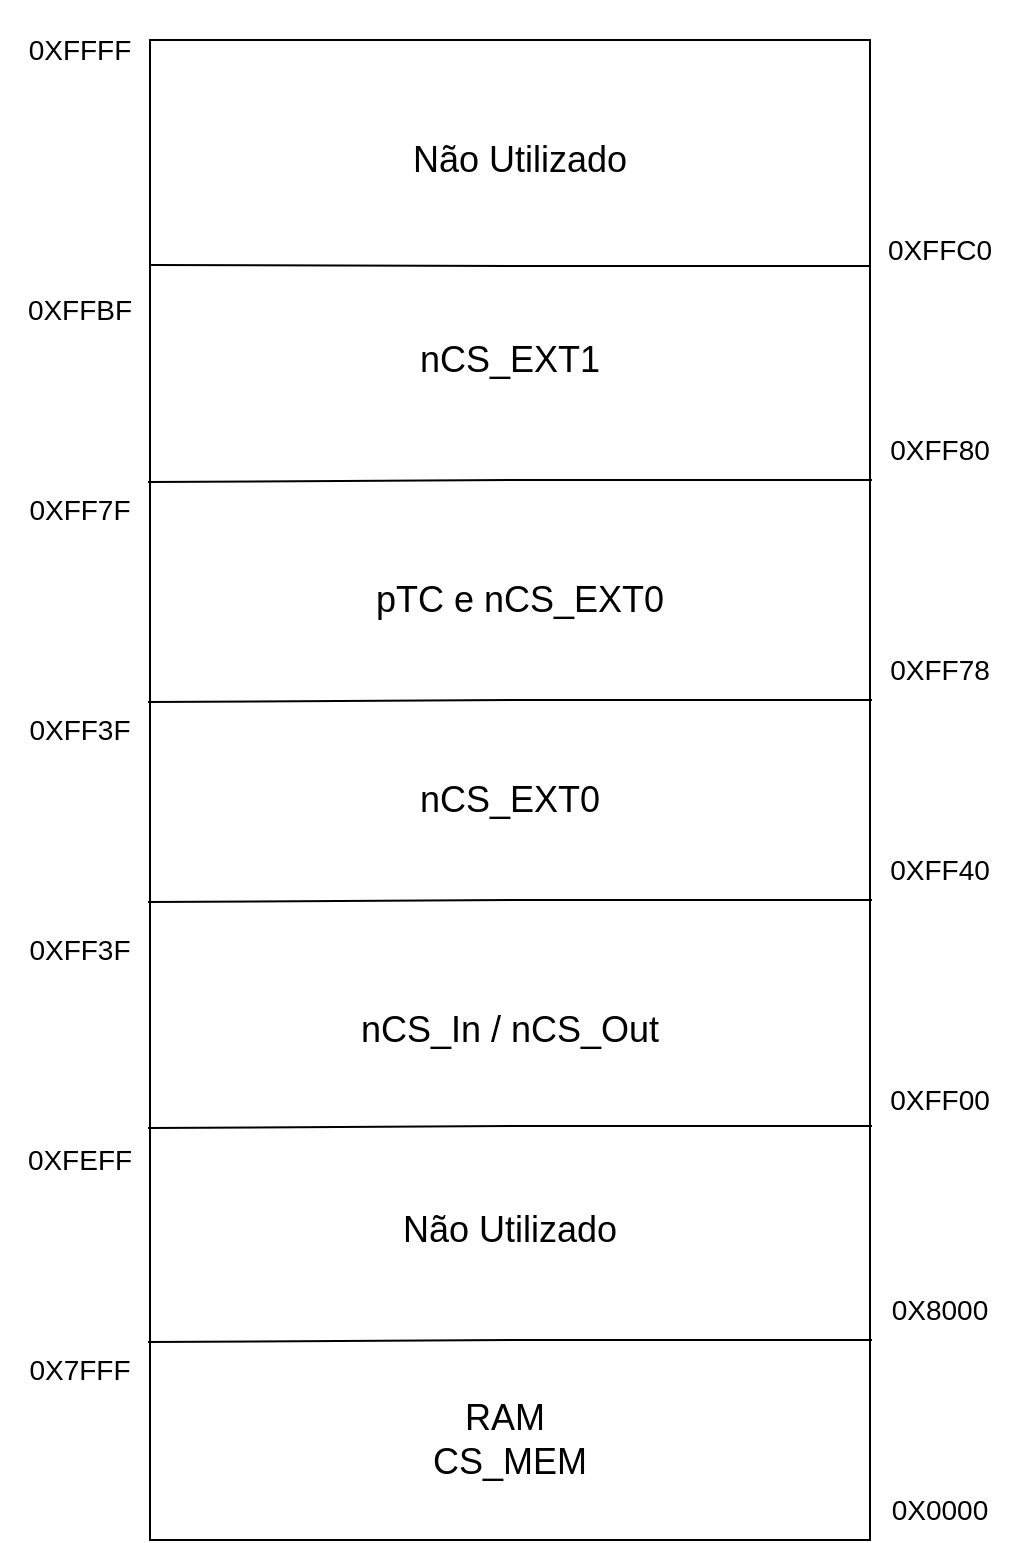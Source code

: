 <mxfile version="21.3.0" type="device">
  <diagram name="Página-1" id="yaW7ulfZz6vm5vN1TEov">
    <mxGraphModel dx="3797" dy="2027" grid="1" gridSize="10" guides="1" tooltips="1" connect="1" arrows="1" fold="1" page="1" pageScale="1" pageWidth="827" pageHeight="1169" math="0" shadow="0">
      <root>
        <mxCell id="0" />
        <mxCell id="1" parent="0" />
        <mxCell id="90b3-6IrucXd3Uefk_bn-1" value="" style="rounded=0;whiteSpace=wrap;html=1;rotation=90;" vertex="1" parent="1">
          <mxGeometry x="-10" y="235" width="750" height="360" as="geometry" />
        </mxCell>
        <mxCell id="90b3-6IrucXd3Uefk_bn-2" value="" style="endArrow=none;html=1;rounded=0;exitX=0.15;exitY=1;exitDx=0;exitDy=0;exitPerimeter=0;" edge="1" parent="1" source="90b3-6IrucXd3Uefk_bn-1">
          <mxGeometry width="50" height="50" relative="1" as="geometry">
            <mxPoint x="175" y="153" as="sourcePoint" />
            <mxPoint x="545" y="153" as="targetPoint" />
            <Array as="points">
              <mxPoint x="365" y="153" />
            </Array>
          </mxGeometry>
        </mxCell>
        <mxCell id="90b3-6IrucXd3Uefk_bn-3" value="" style="endArrow=none;html=1;rounded=0;exitX=0.13;exitY=1.005;exitDx=0;exitDy=0;exitPerimeter=0;" edge="1" parent="1">
          <mxGeometry width="50" height="50" relative="1" as="geometry">
            <mxPoint x="184" y="261" as="sourcePoint" />
            <mxPoint x="546" y="260" as="targetPoint" />
            <Array as="points">
              <mxPoint x="366" y="260" />
            </Array>
          </mxGeometry>
        </mxCell>
        <mxCell id="90b3-6IrucXd3Uefk_bn-4" value="" style="endArrow=none;html=1;rounded=0;exitX=0.13;exitY=1.005;exitDx=0;exitDy=0;exitPerimeter=0;" edge="1" parent="1">
          <mxGeometry width="50" height="50" relative="1" as="geometry">
            <mxPoint x="184" y="371" as="sourcePoint" />
            <mxPoint x="546" y="370" as="targetPoint" />
            <Array as="points">
              <mxPoint x="366" y="370" />
            </Array>
          </mxGeometry>
        </mxCell>
        <mxCell id="90b3-6IrucXd3Uefk_bn-5" value="" style="endArrow=none;html=1;rounded=0;exitX=0.13;exitY=1.005;exitDx=0;exitDy=0;exitPerimeter=0;" edge="1" parent="1">
          <mxGeometry width="50" height="50" relative="1" as="geometry">
            <mxPoint x="184" y="471" as="sourcePoint" />
            <mxPoint x="546" y="470" as="targetPoint" />
            <Array as="points">
              <mxPoint x="366" y="470" />
            </Array>
          </mxGeometry>
        </mxCell>
        <mxCell id="90b3-6IrucXd3Uefk_bn-6" value="" style="endArrow=none;html=1;rounded=0;exitX=0.13;exitY=1.005;exitDx=0;exitDy=0;exitPerimeter=0;" edge="1" parent="1">
          <mxGeometry width="50" height="50" relative="1" as="geometry">
            <mxPoint x="184" y="584" as="sourcePoint" />
            <mxPoint x="546" y="583" as="targetPoint" />
            <Array as="points">
              <mxPoint x="366" y="583" />
            </Array>
          </mxGeometry>
        </mxCell>
        <mxCell id="90b3-6IrucXd3Uefk_bn-7" value="" style="endArrow=none;html=1;rounded=0;exitX=0.13;exitY=1.005;exitDx=0;exitDy=0;exitPerimeter=0;" edge="1" parent="1">
          <mxGeometry width="50" height="50" relative="1" as="geometry">
            <mxPoint x="184" y="691" as="sourcePoint" />
            <mxPoint x="546" y="690" as="targetPoint" />
            <Array as="points">
              <mxPoint x="366" y="690" />
            </Array>
          </mxGeometry>
        </mxCell>
        <mxCell id="90b3-6IrucXd3Uefk_bn-8" value="&lt;font style=&quot;font-size: 18px;&quot;&gt;Não Utilizado&lt;/font&gt;" style="text;html=1;strokeColor=none;fillColor=none;align=center;verticalAlign=middle;whiteSpace=wrap;rounded=0;" vertex="1" parent="1">
          <mxGeometry x="255" y="50" width="230" height="100" as="geometry" />
        </mxCell>
        <mxCell id="90b3-6IrucXd3Uefk_bn-11" value="&lt;span style=&quot;font-size: 18px;&quot;&gt;nCS_EXT1&lt;/span&gt;" style="text;html=1;strokeColor=none;fillColor=none;align=center;verticalAlign=middle;whiteSpace=wrap;rounded=0;" vertex="1" parent="1">
          <mxGeometry x="250" y="150" width="230" height="100" as="geometry" />
        </mxCell>
        <mxCell id="90b3-6IrucXd3Uefk_bn-12" value="&lt;span style=&quot;font-size: 18px;&quot;&gt;pTC e&amp;nbsp;&lt;/span&gt;&lt;font style=&quot;font-size: 18px;&quot;&gt;nCS_EXT0&lt;/font&gt;" style="text;html=1;strokeColor=none;fillColor=none;align=center;verticalAlign=middle;whiteSpace=wrap;rounded=0;" vertex="1" parent="1">
          <mxGeometry x="255" y="270" width="230" height="100" as="geometry" />
        </mxCell>
        <mxCell id="90b3-6IrucXd3Uefk_bn-13" value="&lt;font style=&quot;font-size: 18px;&quot;&gt;nCS_EXT0&lt;/font&gt;" style="text;html=1;strokeColor=none;fillColor=none;align=center;verticalAlign=middle;whiteSpace=wrap;rounded=0;" vertex="1" parent="1">
          <mxGeometry x="250" y="370" width="230" height="100" as="geometry" />
        </mxCell>
        <mxCell id="90b3-6IrucXd3Uefk_bn-14" value="&lt;span style=&quot;font-size: 18px;&quot;&gt;nCS_In / nCS_Out&lt;/span&gt;" style="text;html=1;strokeColor=none;fillColor=none;align=center;verticalAlign=middle;whiteSpace=wrap;rounded=0;" vertex="1" parent="1">
          <mxGeometry x="250" y="485" width="230" height="100" as="geometry" />
        </mxCell>
        <mxCell id="90b3-6IrucXd3Uefk_bn-15" value="&lt;font style=&quot;font-size: 18px;&quot;&gt;Não Utilizado&lt;/font&gt;" style="text;html=1;strokeColor=none;fillColor=none;align=center;verticalAlign=middle;whiteSpace=wrap;rounded=0;" vertex="1" parent="1">
          <mxGeometry x="250" y="585" width="230" height="100" as="geometry" />
        </mxCell>
        <mxCell id="90b3-6IrucXd3Uefk_bn-16" value="&lt;font style=&quot;font-size: 18px;&quot;&gt;RAM&amp;nbsp;&lt;br&gt;CS_MEM&lt;br&gt;&lt;/font&gt;" style="text;html=1;strokeColor=none;fillColor=none;align=center;verticalAlign=middle;whiteSpace=wrap;rounded=0;" vertex="1" parent="1">
          <mxGeometry x="250" y="690" width="230" height="100" as="geometry" />
        </mxCell>
        <mxCell id="90b3-6IrucXd3Uefk_bn-18" value="&lt;font style=&quot;font-size: 14px;&quot;&gt;0X0000&lt;/font&gt;" style="text;html=1;strokeColor=none;fillColor=none;align=center;verticalAlign=middle;whiteSpace=wrap;rounded=0;" vertex="1" parent="1">
          <mxGeometry x="540" y="760" width="80" height="30" as="geometry" />
        </mxCell>
        <mxCell id="90b3-6IrucXd3Uefk_bn-19" value="&lt;font style=&quot;font-size: 14px;&quot;&gt;0X7FFF&lt;/font&gt;" style="text;html=1;strokeColor=none;fillColor=none;align=center;verticalAlign=middle;whiteSpace=wrap;rounded=0;" vertex="1" parent="1">
          <mxGeometry x="110" y="690" width="80" height="30" as="geometry" />
        </mxCell>
        <mxCell id="90b3-6IrucXd3Uefk_bn-20" value="&lt;font style=&quot;font-size: 14px;&quot;&gt;0X8000&lt;/font&gt;" style="text;html=1;strokeColor=none;fillColor=none;align=center;verticalAlign=middle;whiteSpace=wrap;rounded=0;" vertex="1" parent="1">
          <mxGeometry x="540" y="660" width="80" height="30" as="geometry" />
        </mxCell>
        <mxCell id="90b3-6IrucXd3Uefk_bn-21" value="&lt;font style=&quot;font-size: 14px;&quot;&gt;0XFEFF&lt;/font&gt;" style="text;html=1;strokeColor=none;fillColor=none;align=center;verticalAlign=middle;whiteSpace=wrap;rounded=0;" vertex="1" parent="1">
          <mxGeometry x="110" y="585" width="80" height="30" as="geometry" />
        </mxCell>
        <mxCell id="90b3-6IrucXd3Uefk_bn-22" value="&lt;font style=&quot;font-size: 14px;&quot;&gt;0XFF00&lt;/font&gt;" style="text;html=1;strokeColor=none;fillColor=none;align=center;verticalAlign=middle;whiteSpace=wrap;rounded=0;" vertex="1" parent="1">
          <mxGeometry x="540" y="555" width="80" height="30" as="geometry" />
        </mxCell>
        <mxCell id="90b3-6IrucXd3Uefk_bn-23" value="&lt;font style=&quot;font-size: 14px;&quot;&gt;0XFF3F&lt;/font&gt;" style="text;html=1;strokeColor=none;fillColor=none;align=center;verticalAlign=middle;whiteSpace=wrap;rounded=0;" vertex="1" parent="1">
          <mxGeometry x="110" y="480" width="80" height="30" as="geometry" />
        </mxCell>
        <mxCell id="90b3-6IrucXd3Uefk_bn-24" value="&lt;font style=&quot;font-size: 14px;&quot;&gt;0XFFC0&lt;/font&gt;" style="text;html=1;strokeColor=none;fillColor=none;align=center;verticalAlign=middle;whiteSpace=wrap;rounded=0;" vertex="1" parent="1">
          <mxGeometry x="540" y="130" width="80" height="30" as="geometry" />
        </mxCell>
        <mxCell id="90b3-6IrucXd3Uefk_bn-25" value="&lt;font style=&quot;font-size: 14px;&quot;&gt;0XFFFF&lt;/font&gt;" style="text;html=1;strokeColor=none;fillColor=none;align=center;verticalAlign=middle;whiteSpace=wrap;rounded=0;" vertex="1" parent="1">
          <mxGeometry x="110" y="20" width="80" height="50" as="geometry" />
        </mxCell>
        <mxCell id="90b3-6IrucXd3Uefk_bn-27" value="&lt;font style=&quot;font-size: 14px;&quot;&gt;0XFF3F&lt;/font&gt;" style="text;html=1;strokeColor=none;fillColor=none;align=center;verticalAlign=middle;whiteSpace=wrap;rounded=0;" vertex="1" parent="1">
          <mxGeometry x="110" y="370" width="80" height="30" as="geometry" />
        </mxCell>
        <mxCell id="90b3-6IrucXd3Uefk_bn-28" value="&lt;font style=&quot;font-size: 14px;&quot;&gt;0XFF40&lt;/font&gt;" style="text;html=1;strokeColor=none;fillColor=none;align=center;verticalAlign=middle;whiteSpace=wrap;rounded=0;" vertex="1" parent="1">
          <mxGeometry x="540" y="440" width="80" height="30" as="geometry" />
        </mxCell>
        <mxCell id="90b3-6IrucXd3Uefk_bn-29" value="&lt;font style=&quot;font-size: 14px;&quot;&gt;0XFF78&lt;/font&gt;" style="text;html=1;strokeColor=none;fillColor=none;align=center;verticalAlign=middle;whiteSpace=wrap;rounded=0;" vertex="1" parent="1">
          <mxGeometry x="540" y="340" width="80" height="30" as="geometry" />
        </mxCell>
        <mxCell id="90b3-6IrucXd3Uefk_bn-31" value="&lt;font style=&quot;font-size: 14px;&quot;&gt;0XFF80&lt;/font&gt;" style="text;html=1;strokeColor=none;fillColor=none;align=center;verticalAlign=middle;whiteSpace=wrap;rounded=0;" vertex="1" parent="1">
          <mxGeometry x="540" y="230" width="80" height="30" as="geometry" />
        </mxCell>
        <mxCell id="90b3-6IrucXd3Uefk_bn-32" value="&lt;font style=&quot;font-size: 14px;&quot;&gt;0XFF7F&lt;/font&gt;" style="text;html=1;strokeColor=none;fillColor=none;align=center;verticalAlign=middle;whiteSpace=wrap;rounded=0;" vertex="1" parent="1">
          <mxGeometry x="110" y="260" width="80" height="30" as="geometry" />
        </mxCell>
        <mxCell id="90b3-6IrucXd3Uefk_bn-34" value="&lt;font style=&quot;font-size: 14px;&quot;&gt;0XFFBF&lt;/font&gt;" style="text;html=1;strokeColor=none;fillColor=none;align=center;verticalAlign=middle;whiteSpace=wrap;rounded=0;" vertex="1" parent="1">
          <mxGeometry x="110" y="150" width="80" height="50" as="geometry" />
        </mxCell>
      </root>
    </mxGraphModel>
  </diagram>
</mxfile>
